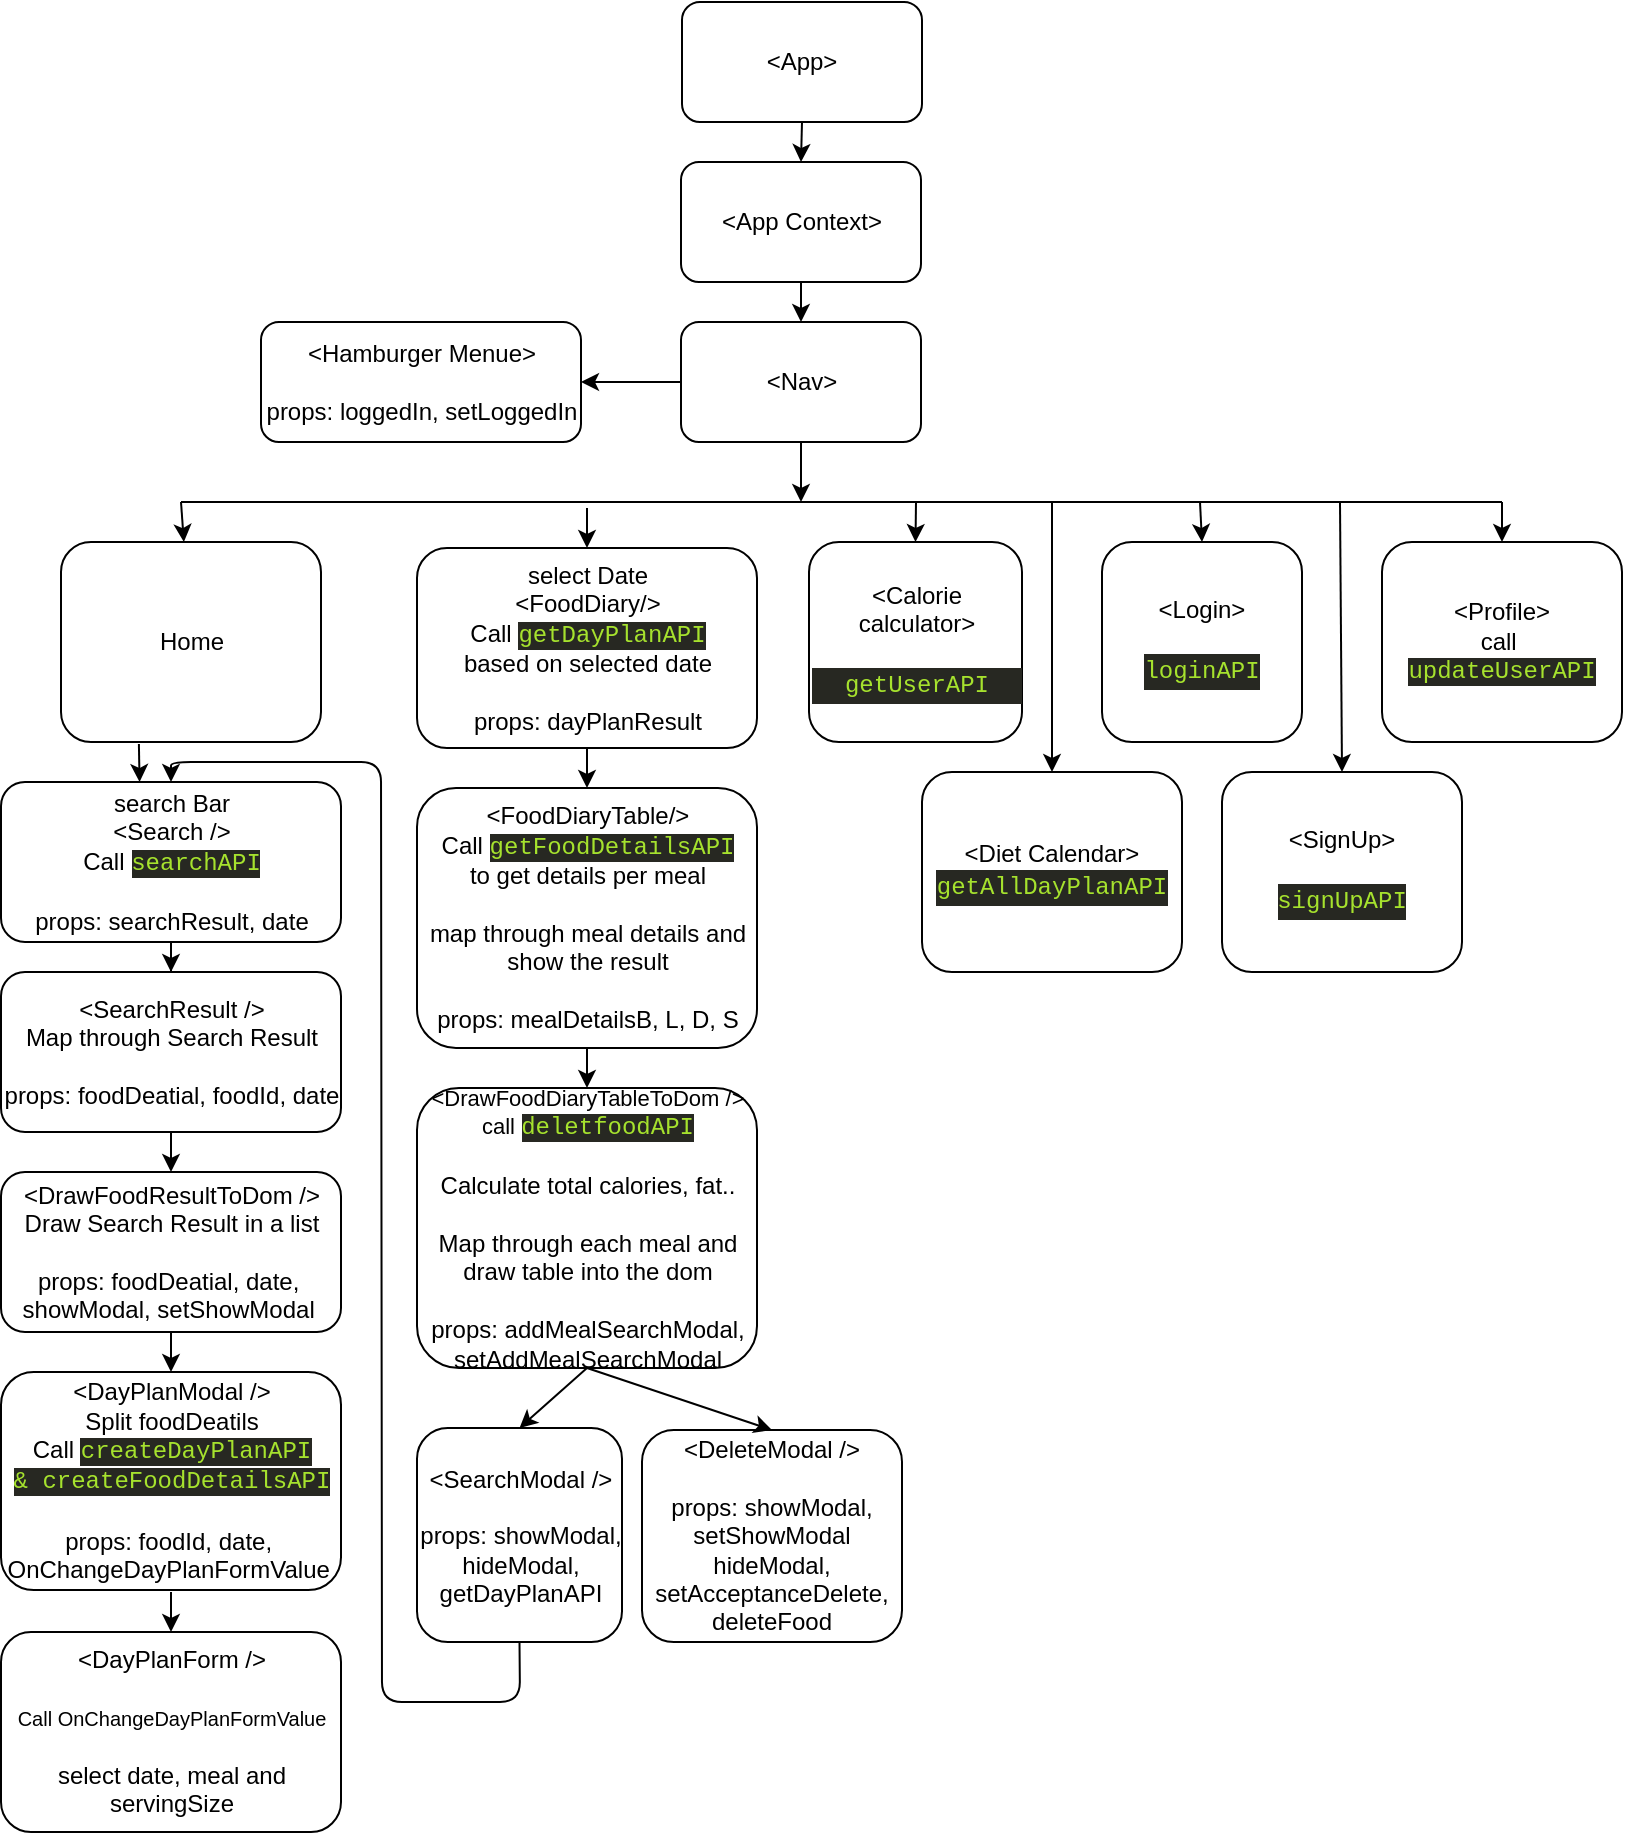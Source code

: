 <mxfile version="13.7.7" type="github">
  <diagram id="BKDh_3cD9k_yjle4rncd" name="Page-1">
    <mxGraphModel dx="965" dy="602" grid="1" gridSize="10" guides="1" tooltips="1" connect="1" arrows="1" fold="1" page="1" pageScale="1" pageWidth="827" pageHeight="1169" math="0" shadow="0">
      <root>
        <mxCell id="0" />
        <mxCell id="1" parent="0" />
        <mxCell id="eonCqHthAiXEj6L1IQKT-1" value="&amp;lt;App&amp;gt;" style="rounded=1;whiteSpace=wrap;html=1;" parent="1" vertex="1">
          <mxGeometry x="350" y="10" width="120" height="60" as="geometry" />
        </mxCell>
        <mxCell id="eonCqHthAiXEj6L1IQKT-2" value="&amp;lt;Nav&amp;gt;" style="rounded=1;whiteSpace=wrap;html=1;" parent="1" vertex="1">
          <mxGeometry x="349.5" y="170" width="120" height="60" as="geometry" />
        </mxCell>
        <mxCell id="eonCqHthAiXEj6L1IQKT-3" value="Home" style="rounded=1;whiteSpace=wrap;html=1;" parent="1" vertex="1">
          <mxGeometry x="39.5" y="280" width="130" height="100" as="geometry" />
        </mxCell>
        <mxCell id="eonCqHthAiXEj6L1IQKT-5" value="&amp;lt;Calorie calculator&amp;gt;&lt;br&gt;&lt;br&gt;&lt;div style=&quot;color: rgb(248 , 248 , 242) ; background-color: rgb(39 , 40 , 34) ; font-family: &amp;#34;menlo&amp;#34; , &amp;#34;monaco&amp;#34; , &amp;#34;courier new&amp;#34; , monospace ; line-height: 18px&quot;&gt;&lt;span style=&quot;color: #a6e22e&quot;&gt;getUserAPI&lt;/span&gt;&lt;/div&gt;" style="rounded=1;whiteSpace=wrap;html=1;" parent="1" vertex="1">
          <mxGeometry x="413.5" y="280" width="106.5" height="100" as="geometry" />
        </mxCell>
        <mxCell id="eonCqHthAiXEj6L1IQKT-6" value="&amp;lt;Diet Calendar&amp;gt;&lt;br&gt;&lt;div style=&quot;color: rgb(248 , 248 , 242) ; background-color: rgb(39 , 40 , 34) ; font-family: &amp;#34;menlo&amp;#34; , &amp;#34;monaco&amp;#34; , &amp;#34;courier new&amp;#34; , monospace ; line-height: 18px&quot;&gt;&lt;span style=&quot;color: #a6e22e&quot;&gt;getAllDayPlanAPI&lt;/span&gt;&lt;/div&gt;" style="rounded=1;whiteSpace=wrap;html=1;" parent="1" vertex="1">
          <mxGeometry x="470" y="395" width="130" height="100" as="geometry" />
        </mxCell>
        <mxCell id="eonCqHthAiXEj6L1IQKT-7" value="&amp;lt;Login&amp;gt;&lt;br&gt;&lt;br&gt;&lt;div style=&quot;color: rgb(248 , 248 , 242) ; background-color: rgb(39 , 40 , 34) ; font-family: &amp;#34;menlo&amp;#34; , &amp;#34;monaco&amp;#34; , &amp;#34;courier new&amp;#34; , monospace ; line-height: 18px&quot;&gt;&lt;span style=&quot;color: #a6e22e&quot;&gt;loginAPI&lt;/span&gt;&lt;/div&gt;" style="rounded=1;whiteSpace=wrap;html=1;" parent="1" vertex="1">
          <mxGeometry x="560" y="280" width="100" height="100" as="geometry" />
        </mxCell>
        <mxCell id="eonCqHthAiXEj6L1IQKT-20" style="edgeStyle=orthogonalEdgeStyle;rounded=0;orthogonalLoop=1;jettySize=auto;html=1;entryX=0.5;entryY=0;entryDx=0;entryDy=0;" parent="1" source="eonCqHthAiXEj6L1IQKT-9" target="eonCqHthAiXEj6L1IQKT-11" edge="1">
          <mxGeometry relative="1" as="geometry" />
        </mxCell>
        <mxCell id="eonCqHthAiXEj6L1IQKT-9" value="search Bar&lt;br&gt;&amp;lt;Search /&amp;gt;&lt;br&gt;Call&amp;nbsp;&lt;span style=&quot;color: rgb(166 , 226 , 46) ; background-color: rgb(39 , 40 , 34) ; font-family: &amp;#34;menlo&amp;#34; , &amp;#34;monaco&amp;#34; , &amp;#34;courier new&amp;#34; , monospace&quot;&gt;searchAPI&lt;/span&gt;&lt;br&gt;&lt;br&gt;props: searchResult, date" style="rounded=1;whiteSpace=wrap;html=1;" parent="1" vertex="1">
          <mxGeometry x="9.5" y="400" width="170" height="80" as="geometry" />
        </mxCell>
        <mxCell id="eonCqHthAiXEj6L1IQKT-11" value="&amp;lt;SearchResult /&amp;gt;&lt;br&gt;Map through Search Result&lt;br&gt;&lt;br&gt;props: foodDeatial, foodId, date" style="rounded=1;whiteSpace=wrap;html=1;" parent="1" vertex="1">
          <mxGeometry x="9.5" y="495" width="170" height="80" as="geometry" />
        </mxCell>
        <mxCell id="eonCqHthAiXEj6L1IQKT-13" value="&amp;lt;DrawFoodResultToDom /&amp;gt;&lt;br&gt;Draw Search Result in a list&lt;br&gt;&lt;br&gt;props: foodDeatial, date,&amp;nbsp;&lt;br&gt;showModal, setShowModal&amp;nbsp;" style="rounded=1;whiteSpace=wrap;html=1;" parent="1" vertex="1">
          <mxGeometry x="9.5" y="595" width="170" height="80" as="geometry" />
        </mxCell>
        <mxCell id="eonCqHthAiXEj6L1IQKT-14" value="&amp;lt;DayPlanModal /&amp;gt;&lt;br&gt;Split foodDeatils&lt;br&gt;Call&amp;nbsp;&lt;span style=&quot;color: rgb(166 , 226 , 46) ; background-color: rgb(39 , 40 , 34) ; font-family: &amp;#34;menlo&amp;#34; , &amp;#34;monaco&amp;#34; , &amp;#34;courier new&amp;#34; , monospace&quot;&gt;createDayPlanAPI &amp;amp;&amp;nbsp;&lt;/span&gt;&lt;span style=&quot;color: rgb(166 , 226 , 46) ; background-color: rgb(39 , 40 , 34) ; font-family: &amp;#34;menlo&amp;#34; , &amp;#34;monaco&amp;#34; , &amp;#34;courier new&amp;#34; , monospace&quot;&gt;createFoodDetailsAPI&lt;br&gt;&lt;br&gt;&lt;/span&gt;props: foodId, date,&amp;nbsp;&lt;br&gt;OnChangeDayPlanFormValue&amp;nbsp;&lt;span style=&quot;color: rgb(166 , 226 , 46) ; background-color: rgb(39 , 40 , 34) ; font-family: &amp;#34;menlo&amp;#34; , &amp;#34;monaco&amp;#34; , &amp;#34;courier new&amp;#34; , monospace&quot;&gt;&lt;br&gt;&lt;/span&gt;" style="rounded=1;whiteSpace=wrap;html=1;" parent="1" vertex="1">
          <mxGeometry x="9.5" y="695" width="170" height="109" as="geometry" />
        </mxCell>
        <mxCell id="eonCqHthAiXEj6L1IQKT-15" value="&amp;lt;DayPlanForm /&amp;gt;&lt;br&gt;&lt;br&gt;&lt;font style=&quot;font-size: 10px&quot;&gt;Call OnChangeDayPlanFormValue&lt;br&gt;&lt;/font&gt;&lt;br&gt;select date, meal and servingSize" style="rounded=1;whiteSpace=wrap;html=1;" parent="1" vertex="1">
          <mxGeometry x="9.5" y="825" width="170" height="100" as="geometry" />
        </mxCell>
        <mxCell id="eonCqHthAiXEj6L1IQKT-23" value="" style="endArrow=classic;html=1;exitX=0.5;exitY=1;exitDx=0;exitDy=0;entryX=0.5;entryY=0;entryDx=0;entryDy=0;" parent="1" source="eonCqHthAiXEj6L1IQKT-11" target="eonCqHthAiXEj6L1IQKT-13" edge="1">
          <mxGeometry width="50" height="50" relative="1" as="geometry">
            <mxPoint x="289.5" y="645" as="sourcePoint" />
            <mxPoint x="339.5" y="595" as="targetPoint" />
          </mxGeometry>
        </mxCell>
        <mxCell id="eonCqHthAiXEj6L1IQKT-25" value="" style="endArrow=classic;html=1;exitX=0.5;exitY=1;exitDx=0;exitDy=0;entryX=0.5;entryY=0;entryDx=0;entryDy=0;" parent="1" source="eonCqHthAiXEj6L1IQKT-13" target="eonCqHthAiXEj6L1IQKT-14" edge="1">
          <mxGeometry width="50" height="50" relative="1" as="geometry">
            <mxPoint x="289.5" y="715" as="sourcePoint" />
            <mxPoint x="339.5" y="665" as="targetPoint" />
          </mxGeometry>
        </mxCell>
        <mxCell id="eonCqHthAiXEj6L1IQKT-27" value="" style="endArrow=classic;html=1;entryX=0.5;entryY=0;entryDx=0;entryDy=0;" parent="1" target="eonCqHthAiXEj6L1IQKT-15" edge="1">
          <mxGeometry width="50" height="50" relative="1" as="geometry">
            <mxPoint x="94.5" y="805" as="sourcePoint" />
            <mxPoint x="229.5" y="815" as="targetPoint" />
          </mxGeometry>
        </mxCell>
        <mxCell id="eonCqHthAiXEj6L1IQKT-28" value="" style="endArrow=none;html=1;" parent="1" edge="1">
          <mxGeometry width="50" height="50" relative="1" as="geometry">
            <mxPoint x="99.5" y="260" as="sourcePoint" />
            <mxPoint x="760" y="260" as="targetPoint" />
          </mxGeometry>
        </mxCell>
        <mxCell id="eonCqHthAiXEj6L1IQKT-31" value="" style="endArrow=classic;html=1;exitX=0.5;exitY=1;exitDx=0;exitDy=0;entryX=0.5;entryY=0;entryDx=0;entryDy=0;" parent="1" source="eonCqHthAiXEj6L1IQKT-1" target="OkDBnsq3V6Ht3Wj3ieDL-4" edge="1">
          <mxGeometry width="50" height="50" relative="1" as="geometry">
            <mxPoint x="410" y="180" as="sourcePoint" />
            <mxPoint x="410" y="100" as="targetPoint" />
          </mxGeometry>
        </mxCell>
        <mxCell id="eonCqHthAiXEj6L1IQKT-32" value="" style="endArrow=classic;html=1;entryX=0.5;entryY=0;entryDx=0;entryDy=0;" parent="1" target="eonCqHthAiXEj6L1IQKT-40" edge="1">
          <mxGeometry width="50" height="50" relative="1" as="geometry">
            <mxPoint x="302.5" y="263" as="sourcePoint" />
            <mxPoint x="307.5" y="283" as="targetPoint" />
          </mxGeometry>
        </mxCell>
        <mxCell id="eonCqHthAiXEj6L1IQKT-33" value="" style="endArrow=classic;html=1;" parent="1" target="eonCqHthAiXEj6L1IQKT-3" edge="1">
          <mxGeometry width="50" height="50" relative="1" as="geometry">
            <mxPoint x="99.5" y="260" as="sourcePoint" />
            <mxPoint x="469.5" y="310" as="targetPoint" />
          </mxGeometry>
        </mxCell>
        <mxCell id="eonCqHthAiXEj6L1IQKT-35" value="" style="endArrow=classic;html=1;exitX=0.5;exitY=1;exitDx=0;exitDy=0;" parent="1" source="eonCqHthAiXEj6L1IQKT-2" edge="1">
          <mxGeometry width="50" height="50" relative="1" as="geometry">
            <mxPoint x="419.5" y="360" as="sourcePoint" />
            <mxPoint x="409.5" y="260" as="targetPoint" />
          </mxGeometry>
        </mxCell>
        <mxCell id="eonCqHthAiXEj6L1IQKT-40" value="select Date&lt;br&gt;&amp;lt;FoodDiary/&amp;gt;&lt;br&gt;Call&amp;nbsp;&lt;span style=&quot;color: rgb(166 , 226 , 46) ; background-color: rgb(39 , 40 , 34) ; font-family: &amp;#34;menlo&amp;#34; , &amp;#34;monaco&amp;#34; , &amp;#34;courier new&amp;#34; , monospace&quot;&gt;getDayPlanAPI&lt;/span&gt;&lt;br&gt;based on selected date&lt;br&gt;&lt;br&gt;props: dayPlanResult" style="rounded=1;whiteSpace=wrap;html=1;" parent="1" vertex="1">
          <mxGeometry x="217.5" y="283" width="170" height="100" as="geometry" />
        </mxCell>
        <mxCell id="eonCqHthAiXEj6L1IQKT-43" value="&amp;lt;FoodDiaryTable/&amp;gt;&lt;br&gt;Call&amp;nbsp;&lt;span style=&quot;color: rgb(166 , 226 , 46) ; background-color: rgb(39 , 40 , 34) ; font-family: &amp;#34;menlo&amp;#34; , &amp;#34;monaco&amp;#34; , &amp;#34;courier new&amp;#34; , monospace&quot;&gt;getFoodDetailsAPI&lt;/span&gt;&lt;br&gt;to get details per meal&lt;br&gt;&lt;br&gt;map through meal details and show the result&lt;br&gt;&lt;br&gt;props: mealDetailsB, L, D, S" style="rounded=1;whiteSpace=wrap;html=1;" parent="1" vertex="1">
          <mxGeometry x="217.5" y="403" width="170" height="130" as="geometry" />
        </mxCell>
        <mxCell id="eonCqHthAiXEj6L1IQKT-45" value="&lt;div style=&quot;color: rgb(248 , 248 , 242) ; background-color: rgb(39 , 40 , 34) ; font-family: &amp;#34;menlo&amp;#34; , &amp;#34;monaco&amp;#34; , &amp;#34;courier new&amp;#34; , monospace ; line-height: 18px&quot;&gt;&lt;/div&gt;&lt;font style=&quot;font-size: 11px&quot;&gt;&amp;lt;DrawFoodDiaryTableToDom /&amp;gt;&lt;br&gt;call&amp;nbsp;&lt;span style=&quot;color: rgb(166 , 226 , 46) ; background-color: rgb(39 , 40 , 34) ; font-family: &amp;#34;menlo&amp;#34; , &amp;#34;monaco&amp;#34; , &amp;#34;courier new&amp;#34; , monospace ; font-size: 12px&quot;&gt;deletfoodAPI&lt;/span&gt;&lt;br&gt;&lt;/font&gt;&lt;br&gt;Calculate total calories, fat..&lt;br&gt;&lt;br&gt;Map through each meal and draw table into the dom&lt;br&gt;&lt;br&gt;props: addMealSearchModal,&lt;br&gt;setAddMealSearchModal" style="rounded=1;whiteSpace=wrap;html=1;" parent="1" vertex="1">
          <mxGeometry x="217.5" y="553" width="170" height="140" as="geometry" />
        </mxCell>
        <mxCell id="eonCqHthAiXEj6L1IQKT-46" value="&amp;lt;SearchModal /&amp;gt;&lt;br&gt;&lt;br&gt;props: showModal, hideModal, getDayPlanAPI" style="rounded=1;whiteSpace=wrap;html=1;" parent="1" vertex="1">
          <mxGeometry x="217.5" y="723" width="102.5" height="107" as="geometry" />
        </mxCell>
        <mxCell id="eonCqHthAiXEj6L1IQKT-47" value="" style="endArrow=classic;html=1;exitX=0.5;exitY=1;exitDx=0;exitDy=0;" parent="1" source="eonCqHthAiXEj6L1IQKT-40" target="eonCqHthAiXEj6L1IQKT-43" edge="1">
          <mxGeometry width="50" height="50" relative="1" as="geometry">
            <mxPoint x="397.5" y="493" as="sourcePoint" />
            <mxPoint x="447.5" y="443" as="targetPoint" />
          </mxGeometry>
        </mxCell>
        <mxCell id="eonCqHthAiXEj6L1IQKT-48" value="" style="endArrow=classic;html=1;exitX=0.5;exitY=1;exitDx=0;exitDy=0;" parent="1" source="eonCqHthAiXEj6L1IQKT-43" target="eonCqHthAiXEj6L1IQKT-45" edge="1">
          <mxGeometry width="50" height="50" relative="1" as="geometry">
            <mxPoint x="397.5" y="493" as="sourcePoint" />
            <mxPoint x="447.5" y="443" as="targetPoint" />
          </mxGeometry>
        </mxCell>
        <mxCell id="eonCqHthAiXEj6L1IQKT-49" value="" style="endArrow=classic;html=1;exitX=0.5;exitY=1;exitDx=0;exitDy=0;entryX=0.5;entryY=0;entryDx=0;entryDy=0;" parent="1" source="eonCqHthAiXEj6L1IQKT-45" target="eonCqHthAiXEj6L1IQKT-46" edge="1">
          <mxGeometry width="50" height="50" relative="1" as="geometry">
            <mxPoint x="397.5" y="683" as="sourcePoint" />
            <mxPoint x="447.5" y="633" as="targetPoint" />
          </mxGeometry>
        </mxCell>
        <mxCell id="eonCqHthAiXEj6L1IQKT-54" value="" style="endArrow=classic;html=1;exitX=0.5;exitY=1;exitDx=0;exitDy=0;entryX=0.5;entryY=0;entryDx=0;entryDy=0;" parent="1" source="eonCqHthAiXEj6L1IQKT-46" target="eonCqHthAiXEj6L1IQKT-9" edge="1">
          <mxGeometry width="50" height="50" relative="1" as="geometry">
            <mxPoint x="379.5" y="610" as="sourcePoint" />
            <mxPoint x="199.5" y="820" as="targetPoint" />
            <Array as="points">
              <mxPoint x="269" y="860" />
              <mxPoint x="200" y="860" />
              <mxPoint x="199.5" y="390" />
              <mxPoint x="94.5" y="390" />
            </Array>
          </mxGeometry>
        </mxCell>
        <mxCell id="eonCqHthAiXEj6L1IQKT-55" value="" style="endArrow=classic;html=1;exitX=0.415;exitY=1.01;exitDx=0;exitDy=0;exitPerimeter=0;" parent="1" edge="1">
          <mxGeometry width="50" height="50" relative="1" as="geometry">
            <mxPoint x="78.45" y="381" as="sourcePoint" />
            <mxPoint x="78.788" y="400" as="targetPoint" />
          </mxGeometry>
        </mxCell>
        <mxCell id="OkDBnsq3V6Ht3Wj3ieDL-2" value="&amp;lt;Hamburger Menue&amp;gt;&lt;br&gt;&lt;br&gt;props: loggedIn, setLoggedIn" style="rounded=1;whiteSpace=wrap;html=1;" vertex="1" parent="1">
          <mxGeometry x="139.5" y="170" width="160" height="60" as="geometry" />
        </mxCell>
        <mxCell id="OkDBnsq3V6Ht3Wj3ieDL-3" value="" style="endArrow=classic;html=1;exitX=0;exitY=0.5;exitDx=0;exitDy=0;entryX=1;entryY=0.5;entryDx=0;entryDy=0;" edge="1" parent="1" source="eonCqHthAiXEj6L1IQKT-2" target="OkDBnsq3V6Ht3Wj3ieDL-2">
          <mxGeometry width="50" height="50" relative="1" as="geometry">
            <mxPoint x="399.5" y="390" as="sourcePoint" />
            <mxPoint x="449.5" y="340" as="targetPoint" />
          </mxGeometry>
        </mxCell>
        <mxCell id="OkDBnsq3V6Ht3Wj3ieDL-4" value="&amp;lt;App Context&amp;gt;" style="rounded=1;whiteSpace=wrap;html=1;" vertex="1" parent="1">
          <mxGeometry x="349.5" y="90" width="120" height="60" as="geometry" />
        </mxCell>
        <mxCell id="OkDBnsq3V6Ht3Wj3ieDL-5" value="" style="endArrow=classic;html=1;exitX=0.5;exitY=1;exitDx=0;exitDy=0;entryX=0.5;entryY=0;entryDx=0;entryDy=0;" edge="1" parent="1" source="OkDBnsq3V6Ht3Wj3ieDL-4" target="eonCqHthAiXEj6L1IQKT-2">
          <mxGeometry width="50" height="50" relative="1" as="geometry">
            <mxPoint x="420" y="80" as="sourcePoint" />
            <mxPoint x="419.5" y="100" as="targetPoint" />
          </mxGeometry>
        </mxCell>
        <mxCell id="OkDBnsq3V6Ht3Wj3ieDL-6" value="" style="endArrow=classic;html=1;entryX=0.5;entryY=0;entryDx=0;entryDy=0;" edge="1" parent="1" target="eonCqHthAiXEj6L1IQKT-5">
          <mxGeometry width="50" height="50" relative="1" as="geometry">
            <mxPoint x="467" y="260" as="sourcePoint" />
            <mxPoint x="450" y="420" as="targetPoint" />
          </mxGeometry>
        </mxCell>
        <mxCell id="OkDBnsq3V6Ht3Wj3ieDL-7" value="&amp;lt;SignUp&amp;gt;&lt;br&gt;&lt;br&gt;&lt;div style=&quot;color: rgb(248 , 248 , 242) ; background-color: rgb(39 , 40 , 34) ; font-family: &amp;#34;menlo&amp;#34; , &amp;#34;monaco&amp;#34; , &amp;#34;courier new&amp;#34; , monospace ; line-height: 18px&quot;&gt;&lt;span style=&quot;color: #a6e22e&quot;&gt;signUpAPI&lt;/span&gt;&lt;/div&gt;" style="rounded=1;whiteSpace=wrap;html=1;" vertex="1" parent="1">
          <mxGeometry x="620" y="395" width="120" height="100" as="geometry" />
        </mxCell>
        <mxCell id="OkDBnsq3V6Ht3Wj3ieDL-8" value="" style="endArrow=classic;html=1;entryX=0.5;entryY=0;entryDx=0;entryDy=0;" edge="1" parent="1" target="eonCqHthAiXEj6L1IQKT-6">
          <mxGeometry width="50" height="50" relative="1" as="geometry">
            <mxPoint x="535" y="260" as="sourcePoint" />
            <mxPoint x="450" y="350" as="targetPoint" />
          </mxGeometry>
        </mxCell>
        <mxCell id="OkDBnsq3V6Ht3Wj3ieDL-10" value="" style="endArrow=classic;html=1;entryX=0.5;entryY=0;entryDx=0;entryDy=0;" edge="1" parent="1" target="eonCqHthAiXEj6L1IQKT-7">
          <mxGeometry width="50" height="50" relative="1" as="geometry">
            <mxPoint x="609" y="260" as="sourcePoint" />
            <mxPoint x="450" y="350" as="targetPoint" />
          </mxGeometry>
        </mxCell>
        <mxCell id="OkDBnsq3V6Ht3Wj3ieDL-11" value="" style="endArrow=classic;html=1;entryX=0.5;entryY=0;entryDx=0;entryDy=0;" edge="1" parent="1" target="OkDBnsq3V6Ht3Wj3ieDL-7">
          <mxGeometry width="50" height="50" relative="1" as="geometry">
            <mxPoint x="679" y="260" as="sourcePoint" />
            <mxPoint x="450" y="350" as="targetPoint" />
          </mxGeometry>
        </mxCell>
        <mxCell id="OkDBnsq3V6Ht3Wj3ieDL-13" value="&amp;lt;DeleteModal /&amp;gt;&lt;br&gt;&lt;br&gt;props: showModal, &lt;br&gt;setShowModal hideModal, setAcceptanceDelete,&lt;br&gt;deleteFood" style="rounded=1;whiteSpace=wrap;html=1;" vertex="1" parent="1">
          <mxGeometry x="330" y="724" width="130" height="106" as="geometry" />
        </mxCell>
        <mxCell id="OkDBnsq3V6Ht3Wj3ieDL-14" value="" style="endArrow=classic;html=1;exitX=0.5;exitY=1;exitDx=0;exitDy=0;entryX=0.5;entryY=0;entryDx=0;entryDy=0;" edge="1" parent="1" source="eonCqHthAiXEj6L1IQKT-45" target="OkDBnsq3V6Ht3Wj3ieDL-13">
          <mxGeometry width="50" height="50" relative="1" as="geometry">
            <mxPoint x="400" y="780" as="sourcePoint" />
            <mxPoint x="450" y="730" as="targetPoint" />
          </mxGeometry>
        </mxCell>
        <mxCell id="OkDBnsq3V6Ht3Wj3ieDL-17" value="&amp;lt;Profile&amp;gt;&lt;br&gt;call&amp;nbsp;&lt;br&gt;&lt;span style=&quot;color: rgb(166 , 226 , 46) ; background-color: rgb(39 , 40 , 34) ; font-family: &amp;#34;menlo&amp;#34; , &amp;#34;monaco&amp;#34; , &amp;#34;courier new&amp;#34; , monospace&quot;&gt;updateUserAPI&lt;/span&gt;" style="rounded=1;whiteSpace=wrap;html=1;" vertex="1" parent="1">
          <mxGeometry x="700" y="280" width="120" height="100" as="geometry" />
        </mxCell>
        <mxCell id="OkDBnsq3V6Ht3Wj3ieDL-18" value="" style="endArrow=classic;html=1;" edge="1" parent="1" target="OkDBnsq3V6Ht3Wj3ieDL-17">
          <mxGeometry width="50" height="50" relative="1" as="geometry">
            <mxPoint x="760" y="260" as="sourcePoint" />
            <mxPoint x="450" y="200" as="targetPoint" />
          </mxGeometry>
        </mxCell>
      </root>
    </mxGraphModel>
  </diagram>
</mxfile>
